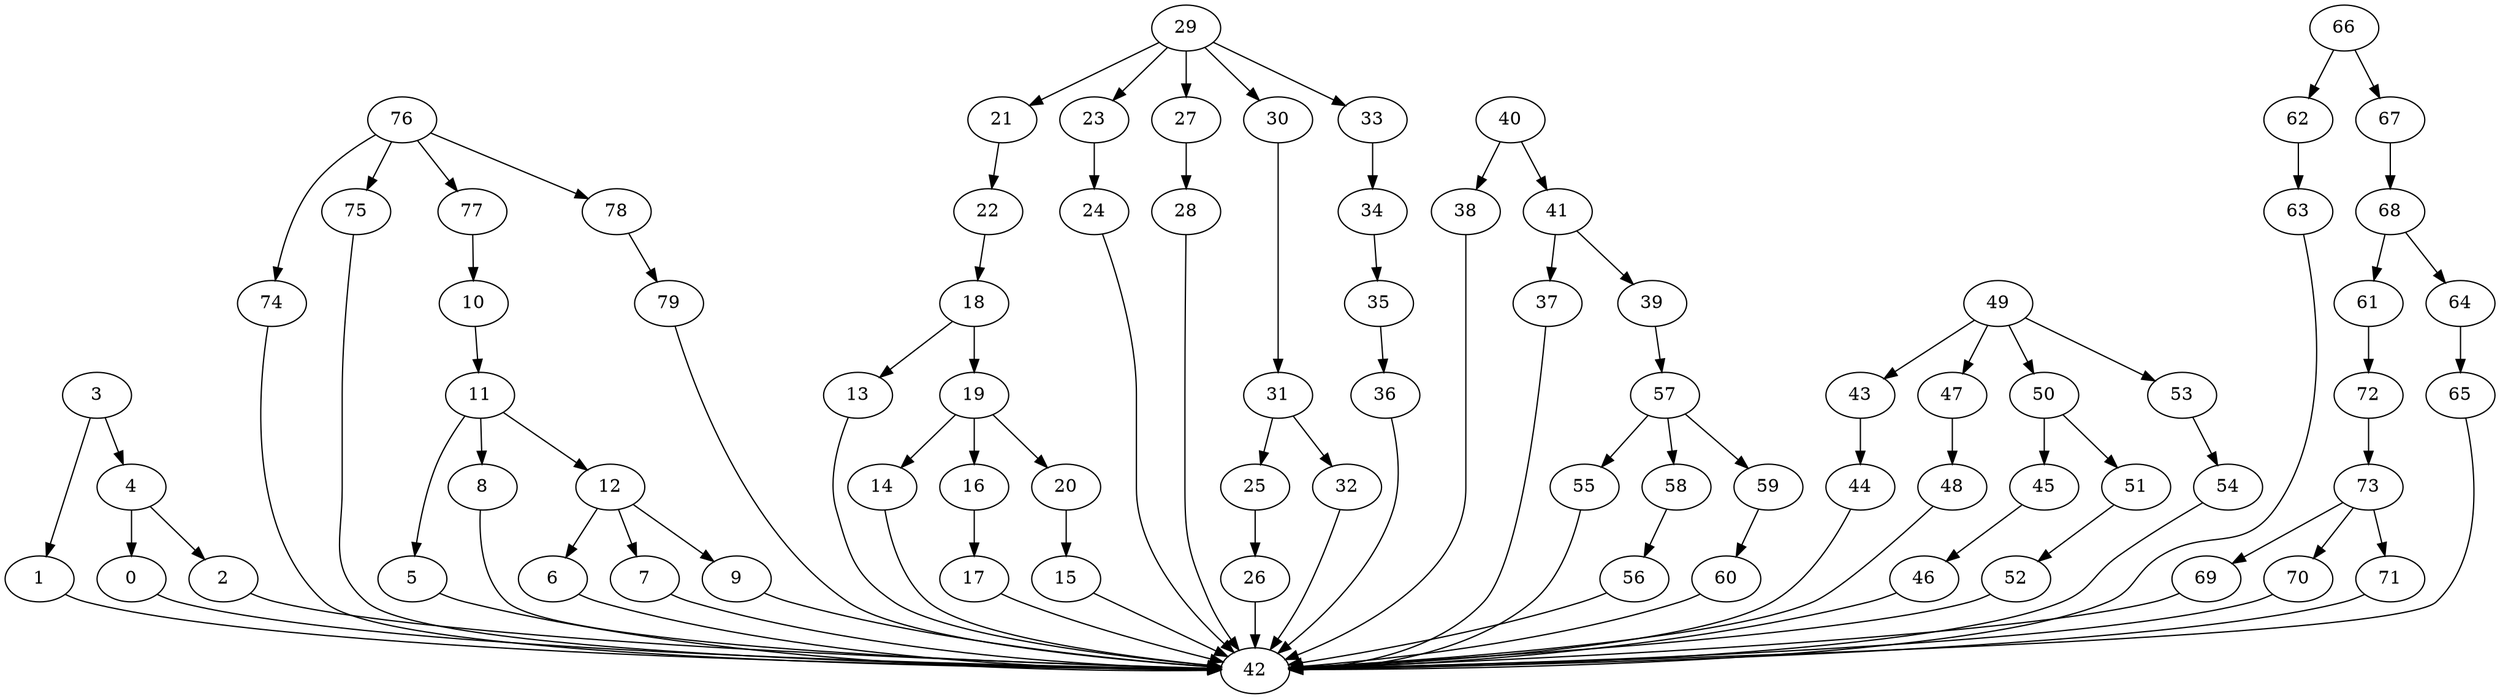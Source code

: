 strict digraph  {
0 [exec=119];
1 [exec=99];
2 [exec=92];
3 [exec=129];
4 [exec=124];
5 [exec=95];
6 [exec=113];
7 [exec=171];
8 [exec=121];
9 [exec=72];
10 [exec=190];
11 [exec=126];
12 [exec=51];
13 [exec=160];
14 [exec=165];
15 [exec=91];
16 [exec=109];
17 [exec=128];
18 [exec=116];
19 [exec=61];
20 [exec=70];
21 [exec=137];
22 [exec=87];
23 [exec=100];
24 [exec=67];
25 [exec=155];
26 [exec=101];
27 [exec=162];
28 [exec=120];
29 [exec=97];
30 [exec=141];
31 [exec=161];
32 [exec=200];
33 [exec=132];
34 [exec=192];
35 [exec=100];
36 [exec=132];
37 [exec=64];
38 [exec=93];
39 [exec=88];
40 [exec=60];
41 [exec=189];
42 [exec=154];
43 [exec=101];
44 [exec=172];
45 [exec=101];
46 [exec=111];
47 [exec=162];
48 [exec=155];
49 [exec=175];
50 [exec=59];
51 [exec=106];
52 [exec=157];
53 [exec=163];
54 [exec=113];
55 [exec=116];
56 [exec=86];
57 [exec=133];
58 [exec=63];
59 [exec=130];
60 [exec=194];
61 [exec=103];
62 [exec=196];
63 [exec=92];
64 [exec=136];
65 [exec=125];
66 [exec=170];
67 [exec=130];
68 [exec=157];
69 [exec=82];
70 [exec=118];
71 [exec=65];
72 [exec=92];
73 [exec=168];
74 [exec=53];
75 [exec=115];
76 [exec=79];
77 [exec=151];
78 [exec=147];
79 [exec=106];
0 -> 42  [comm=16];
1 -> 42  [comm=15];
2 -> 42  [comm=9];
3 -> 4  [comm=18];
3 -> 1  [comm=7];
4 -> 0  [comm=9];
4 -> 2  [comm=10];
5 -> 42  [comm=14];
6 -> 42  [comm=16];
7 -> 42  [comm=11];
8 -> 42  [comm=16];
9 -> 42  [comm=7];
10 -> 11  [comm=7];
11 -> 12  [comm=17];
11 -> 5  [comm=10];
11 -> 8  [comm=15];
12 -> 6  [comm=16];
12 -> 7  [comm=15];
12 -> 9  [comm=10];
13 -> 42  [comm=14];
14 -> 42  [comm=5];
15 -> 42  [comm=5];
16 -> 17  [comm=7];
17 -> 42  [comm=16];
18 -> 19  [comm=8];
18 -> 13  [comm=10];
19 -> 20  [comm=10];
19 -> 14  [comm=20];
19 -> 16  [comm=7];
20 -> 15  [comm=8];
21 -> 22  [comm=10];
22 -> 18  [comm=20];
23 -> 24  [comm=12];
24 -> 42  [comm=14];
25 -> 26  [comm=17];
26 -> 42  [comm=12];
27 -> 28  [comm=20];
28 -> 42  [comm=12];
29 -> 30  [comm=14];
29 -> 21  [comm=16];
29 -> 23  [comm=12];
29 -> 27  [comm=15];
29 -> 33  [comm=19];
30 -> 31  [comm=17];
31 -> 32  [comm=17];
31 -> 25  [comm=15];
32 -> 42  [comm=14];
33 -> 34  [comm=19];
34 -> 35  [comm=18];
35 -> 36  [comm=5];
36 -> 42  [comm=13];
37 -> 42  [comm=10];
38 -> 42  [comm=19];
39 -> 57  [comm=16];
40 -> 41  [comm=17];
40 -> 38  [comm=17];
41 -> 37  [comm=5];
41 -> 39  [comm=9];
43 -> 44  [comm=7];
44 -> 42  [comm=19];
45 -> 46  [comm=16];
46 -> 42  [comm=14];
47 -> 48  [comm=7];
48 -> 42  [comm=13];
49 -> 50  [comm=20];
49 -> 43  [comm=12];
49 -> 47  [comm=20];
49 -> 53  [comm=7];
50 -> 51  [comm=9];
50 -> 45  [comm=12];
51 -> 52  [comm=7];
52 -> 42  [comm=14];
53 -> 54  [comm=9];
54 -> 42  [comm=6];
55 -> 42  [comm=10];
56 -> 42  [comm=17];
57 -> 58  [comm=13];
57 -> 55  [comm=5];
57 -> 59  [comm=12];
58 -> 56  [comm=10];
59 -> 60  [comm=8];
60 -> 42  [comm=11];
61 -> 72  [comm=6];
62 -> 63  [comm=15];
63 -> 42  [comm=7];
64 -> 65  [comm=8];
65 -> 42  [comm=13];
66 -> 67  [comm=6];
66 -> 62  [comm=14];
67 -> 68  [comm=10];
68 -> 61  [comm=9];
68 -> 64  [comm=18];
69 -> 42  [comm=9];
70 -> 42  [comm=7];
71 -> 42  [comm=16];
72 -> 73  [comm=5];
73 -> 69  [comm=9];
73 -> 70  [comm=18];
73 -> 71  [comm=9];
74 -> 42  [comm=11];
75 -> 42  [comm=14];
76 -> 77  [comm=20];
76 -> 74  [comm=7];
76 -> 75  [comm=17];
76 -> 78  [comm=10];
77 -> 10  [comm=10];
78 -> 79  [comm=13];
79 -> 42  [comm=17];
}
